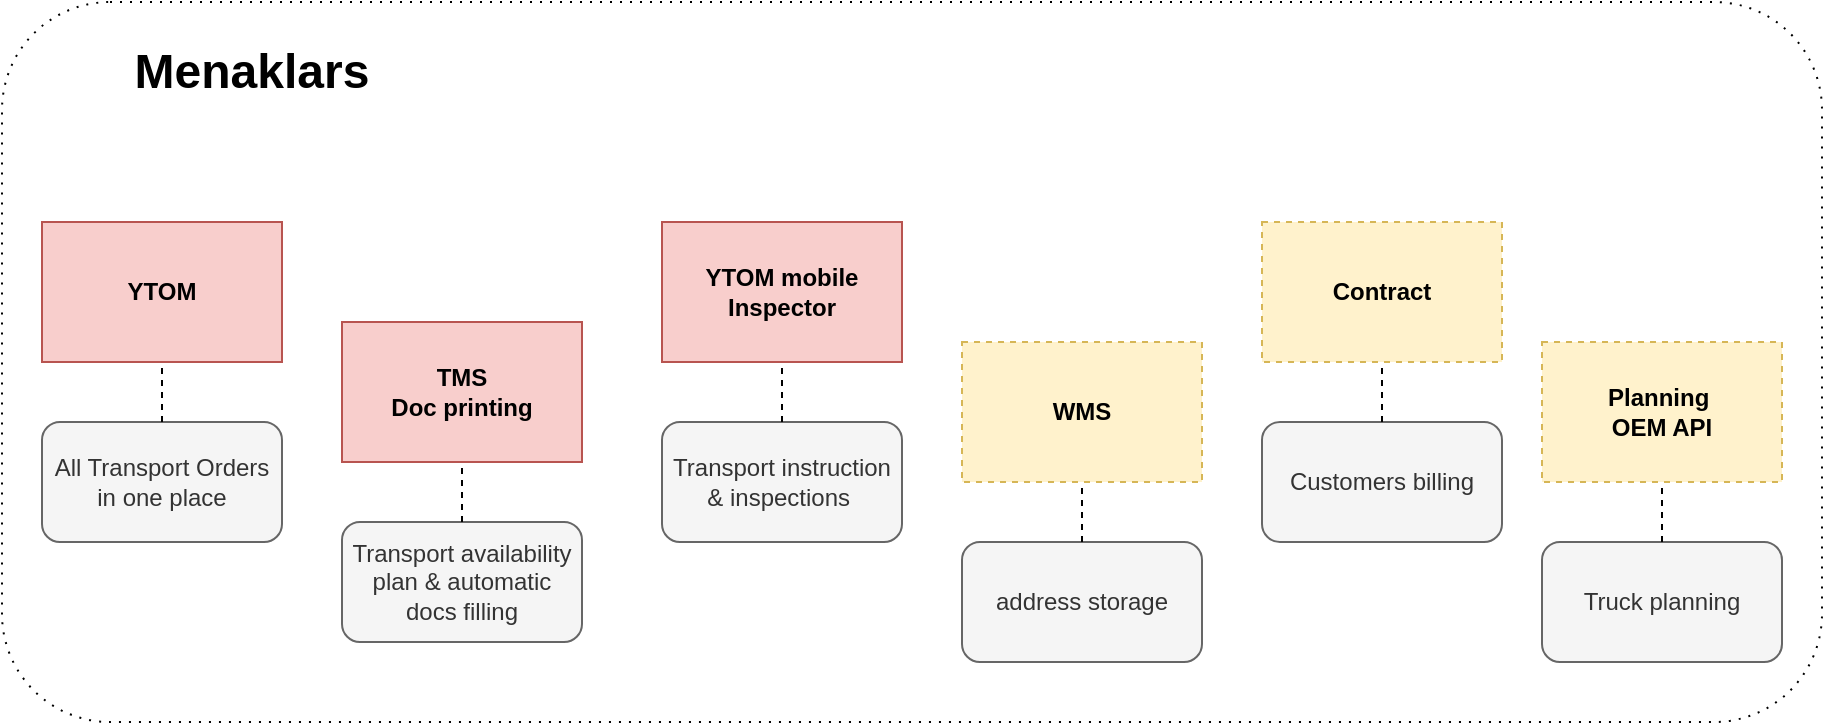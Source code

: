 <mxfile version="13.0.1" type="github">
  <diagram id="prtHgNgQTEPvFCAcTncT" name="Page-1">
    <mxGraphModel dx="946" dy="614" grid="1" gridSize="10" guides="1" tooltips="1" connect="1" arrows="1" fold="1" page="1" pageScale="1" pageWidth="827" pageHeight="1169" math="0" shadow="0">
      <root>
        <mxCell id="0" />
        <mxCell id="1" parent="0" />
        <mxCell id="X8DeC1sa1qK8NjDn5Fl9-25" value="" style="shape=ext;rounded=1;html=1;whiteSpace=wrap;dashed=1;dashPattern=1 4;" parent="1" vertex="1">
          <mxGeometry y="40" width="910" height="360" as="geometry" />
        </mxCell>
        <mxCell id="X8DeC1sa1qK8NjDn5Fl9-1" value="&lt;b&gt;YTOM&lt;/b&gt;" style="rounded=0;whiteSpace=wrap;html=1;fillColor=#f8cecc;strokeColor=#b85450;" parent="1" vertex="1">
          <mxGeometry x="20" y="150" width="120" height="70" as="geometry" />
        </mxCell>
        <mxCell id="X8DeC1sa1qK8NjDn5Fl9-2" value="&lt;b&gt;TMS&lt;br&gt;Doc printing&lt;/b&gt;" style="rounded=0;whiteSpace=wrap;html=1;fillColor=#f8cecc;strokeColor=#b85450;" parent="1" vertex="1">
          <mxGeometry x="170" y="200" width="120" height="70" as="geometry" />
        </mxCell>
        <mxCell id="X8DeC1sa1qK8NjDn5Fl9-3" value="&lt;b&gt;YTOM mobile&lt;br&gt;Inspector&lt;/b&gt;" style="rounded=0;whiteSpace=wrap;html=1;fillColor=#f8cecc;strokeColor=#b85450;" parent="1" vertex="1">
          <mxGeometry x="330" y="150" width="120" height="70" as="geometry" />
        </mxCell>
        <mxCell id="X8DeC1sa1qK8NjDn5Fl9-4" value="&lt;b&gt;WMS&lt;/b&gt;" style="rounded=0;whiteSpace=wrap;html=1;fillColor=#fff2cc;strokeColor=#d6b656;dashed=1;" parent="1" vertex="1">
          <mxGeometry x="480" y="210" width="120" height="70" as="geometry" />
        </mxCell>
        <mxCell id="X8DeC1sa1qK8NjDn5Fl9-5" value="&lt;b&gt;Contract&lt;/b&gt;" style="rounded=0;whiteSpace=wrap;html=1;fillColor=#fff2cc;strokeColor=#d6b656;dashed=1;" parent="1" vertex="1">
          <mxGeometry x="630" y="150" width="120" height="70" as="geometry" />
        </mxCell>
        <mxCell id="X8DeC1sa1qK8NjDn5Fl9-6" value="&lt;b&gt;Planning&amp;nbsp;&lt;br&gt;OEM API&lt;/b&gt;" style="rounded=0;whiteSpace=wrap;html=1;fillColor=#fff2cc;strokeColor=#d6b656;dashed=1;" parent="1" vertex="1">
          <mxGeometry x="770" y="210" width="120" height="70" as="geometry" />
        </mxCell>
        <mxCell id="X8DeC1sa1qK8NjDn5Fl9-7" value="&lt;b&gt;&lt;font style=&quot;font-size: 24px&quot;&gt;Menaklars&lt;/font&gt;&lt;/b&gt;" style="text;html=1;strokeColor=none;fillColor=none;align=center;verticalAlign=middle;whiteSpace=wrap;rounded=0;" parent="1" vertex="1">
          <mxGeometry x="40" y="50" width="170" height="50" as="geometry" />
        </mxCell>
        <mxCell id="X8DeC1sa1qK8NjDn5Fl9-8" value="All Transport Orders in one place" style="rounded=1;whiteSpace=wrap;html=1;fillColor=#f5f5f5;strokeColor=#666666;fontColor=#333333;" parent="1" vertex="1">
          <mxGeometry x="20" y="250" width="120" height="60" as="geometry" />
        </mxCell>
        <mxCell id="X8DeC1sa1qK8NjDn5Fl9-9" value="Transport availability plan &amp;amp; automatic docs filling" style="rounded=1;whiteSpace=wrap;html=1;fillColor=#f5f5f5;strokeColor=#666666;fontColor=#333333;" parent="1" vertex="1">
          <mxGeometry x="170" y="300" width="120" height="60" as="geometry" />
        </mxCell>
        <mxCell id="X8DeC1sa1qK8NjDn5Fl9-10" value="" style="endArrow=none;dashed=1;html=1;" parent="1" source="X8DeC1sa1qK8NjDn5Fl9-8" edge="1">
          <mxGeometry width="50" height="50" relative="1" as="geometry">
            <mxPoint x="40" y="260" as="sourcePoint" />
            <mxPoint x="80" y="220" as="targetPoint" />
          </mxGeometry>
        </mxCell>
        <mxCell id="X8DeC1sa1qK8NjDn5Fl9-11" value="" style="endArrow=none;dashed=1;html=1;entryX=0.5;entryY=1;entryDx=0;entryDy=0;" parent="1" source="X8DeC1sa1qK8NjDn5Fl9-9" target="X8DeC1sa1qK8NjDn5Fl9-2" edge="1">
          <mxGeometry width="50" height="50" relative="1" as="geometry">
            <mxPoint x="210" y="330" as="sourcePoint" />
            <mxPoint x="260" y="280" as="targetPoint" />
          </mxGeometry>
        </mxCell>
        <mxCell id="X8DeC1sa1qK8NjDn5Fl9-12" value="Transport instruction &amp;amp; inspections&amp;nbsp;" style="rounded=1;whiteSpace=wrap;html=1;fillColor=#f5f5f5;strokeColor=#666666;fontColor=#333333;" parent="1" vertex="1">
          <mxGeometry x="330" y="250" width="120" height="60" as="geometry" />
        </mxCell>
        <mxCell id="X8DeC1sa1qK8NjDn5Fl9-13" value="address storage" style="rounded=1;whiteSpace=wrap;html=1;fillColor=#f5f5f5;strokeColor=#666666;fontColor=#333333;" parent="1" vertex="1">
          <mxGeometry x="480" y="310" width="120" height="60" as="geometry" />
        </mxCell>
        <mxCell id="X8DeC1sa1qK8NjDn5Fl9-14" value="Customers billing" style="rounded=1;whiteSpace=wrap;html=1;fillColor=#f5f5f5;strokeColor=#666666;fontColor=#333333;" parent="1" vertex="1">
          <mxGeometry x="630" y="250" width="120" height="60" as="geometry" />
        </mxCell>
        <mxCell id="X8DeC1sa1qK8NjDn5Fl9-16" value="Truck planning" style="rounded=1;whiteSpace=wrap;html=1;fillColor=#f5f5f5;strokeColor=#666666;fontColor=#333333;" parent="1" vertex="1">
          <mxGeometry x="770" y="310" width="120" height="60" as="geometry" />
        </mxCell>
        <mxCell id="X8DeC1sa1qK8NjDn5Fl9-17" value="" style="endArrow=none;dashed=1;html=1;entryX=0.5;entryY=1;entryDx=0;entryDy=0;exitX=0.5;exitY=0;exitDx=0;exitDy=0;" parent="1" source="X8DeC1sa1qK8NjDn5Fl9-12" target="X8DeC1sa1qK8NjDn5Fl9-3" edge="1">
          <mxGeometry width="50" height="50" relative="1" as="geometry">
            <mxPoint x="370" y="270" as="sourcePoint" />
            <mxPoint x="420" y="220" as="targetPoint" />
          </mxGeometry>
        </mxCell>
        <mxCell id="X8DeC1sa1qK8NjDn5Fl9-21" value="" style="endArrow=none;dashed=1;html=1;entryX=0.5;entryY=1;entryDx=0;entryDy=0;exitX=0.5;exitY=0;exitDx=0;exitDy=0;" parent="1" source="X8DeC1sa1qK8NjDn5Fl9-13" target="X8DeC1sa1qK8NjDn5Fl9-4" edge="1">
          <mxGeometry width="50" height="50" relative="1" as="geometry">
            <mxPoint x="510" y="360" as="sourcePoint" />
            <mxPoint x="560" y="310" as="targetPoint" />
          </mxGeometry>
        </mxCell>
        <mxCell id="X8DeC1sa1qK8NjDn5Fl9-22" value="" style="endArrow=none;dashed=1;html=1;entryX=0.5;entryY=1;entryDx=0;entryDy=0;" parent="1" source="X8DeC1sa1qK8NjDn5Fl9-14" target="X8DeC1sa1qK8NjDn5Fl9-5" edge="1">
          <mxGeometry width="50" height="50" relative="1" as="geometry">
            <mxPoint x="610" y="410" as="sourcePoint" />
            <mxPoint x="660" y="360" as="targetPoint" />
          </mxGeometry>
        </mxCell>
        <mxCell id="X8DeC1sa1qK8NjDn5Fl9-23" value="" style="endArrow=none;dashed=1;html=1;entryX=0.5;entryY=1;entryDx=0;entryDy=0;exitX=0.5;exitY=0;exitDx=0;exitDy=0;" parent="1" source="X8DeC1sa1qK8NjDn5Fl9-16" target="X8DeC1sa1qK8NjDn5Fl9-6" edge="1">
          <mxGeometry width="50" height="50" relative="1" as="geometry">
            <mxPoint x="550" y="570" as="sourcePoint" />
            <mxPoint x="600" y="520" as="targetPoint" />
          </mxGeometry>
        </mxCell>
      </root>
    </mxGraphModel>
  </diagram>
</mxfile>
